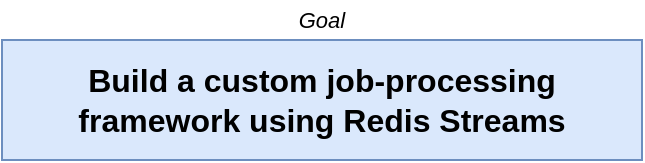 <mxfile version="13.3.7" type="device" pages="16"><diagram id="uaOOfbxEXXleUbTqf5az" name="08 - goal"><mxGraphModel dx="394" dy="243" grid="1" gridSize="10" guides="1" tooltips="1" connect="1" arrows="1" fold="1" page="1" pageScale="1" pageWidth="1920" pageHeight="1200" math="0" shadow="0"><root><mxCell id="Hkv-uhCvBGvC60C9JRAq-0"/><mxCell id="Hkv-uhCvBGvC60C9JRAq-1" parent="Hkv-uhCvBGvC60C9JRAq-0"/><mxCell id="Hkv-uhCvBGvC60C9JRAq-2" value="Build a custom job-processing framework using Redis Streams" style="rounded=0;whiteSpace=wrap;html=1;fontSize=16;fillColor=#dae8fc;strokeColor=#6c8ebf;fontStyle=1" vertex="1" parent="Hkv-uhCvBGvC60C9JRAq-1"><mxGeometry x="700" y="470" width="320" height="60" as="geometry"/></mxCell><mxCell id="Hkv-uhCvBGvC60C9JRAq-3" value="Goal" style="text;html=1;strokeColor=none;fillColor=none;align=center;verticalAlign=middle;whiteSpace=wrap;rounded=0;fontSize=11;fontStyle=2" vertex="1" parent="Hkv-uhCvBGvC60C9JRAq-1"><mxGeometry x="840" y="450" width="40" height="20" as="geometry"/></mxCell></root></mxGraphModel></diagram><diagram id="jOgdrmxDoPY3jSJMTvI3" name="01 - email"><mxGraphModel dx="394" dy="243" grid="1" gridSize="10" guides="1" tooltips="1" connect="1" arrows="1" fold="1" page="1" pageScale="1" pageWidth="1920" pageHeight="1200" math="0" shadow="0"><root><mxCell id="0"/><mxCell id="1" parent="0"/><mxCell id="F3YHoQJpqE-MkzG7NFCQ-1" value="Request to send an email" style="rounded=0;whiteSpace=wrap;html=1;fillColor=#f5f5f5;strokeColor=#666666;fontColor=#333333;fontStyle=1" vertex="1" parent="1"><mxGeometry x="700" y="475" width="80" height="60" as="geometry"/></mxCell><mxCell id="F3YHoQJpqE-MkzG7NFCQ-2" value="API Server" style="rounded=0;whiteSpace=wrap;html=1;fillColor=#dae8fc;strokeColor=#6c8ebf;" vertex="1" parent="1"><mxGeometry x="820" y="430" width="120" height="20" as="geometry"/></mxCell><mxCell id="F3YHoQJpqE-MkzG7NFCQ-3" value="" style="rounded=0;whiteSpace=wrap;html=1;fillColor=#dae8fc;" vertex="1" parent="1"><mxGeometry x="820" y="450" width="120" height="100" as="geometry"/></mxCell><mxCell id="F3YHoQJpqE-MkzG7NFCQ-8" style="edgeStyle=orthogonalEdgeStyle;rounded=0;orthogonalLoop=1;jettySize=auto;html=1;exitX=0;exitY=0.75;exitDx=0;exitDy=0;entryX=1;entryY=0.5;entryDx=0;entryDy=0;fontSize=9;" edge="1" parent="1" source="F3YHoQJpqE-MkzG7NFCQ-4" target="F3YHoQJpqE-MkzG7NFCQ-6"><mxGeometry relative="1" as="geometry"/></mxCell><mxCell id="F3YHoQJpqE-MkzG7NFCQ-4" value="Email Sending Service&lt;br&gt;(Worker)" style="rounded=0;whiteSpace=wrap;html=1;fillColor=#fff2cc;strokeColor=#d6b656;" vertex="1" parent="1"><mxGeometry x="970" y="475" width="110" height="50" as="geometry"/></mxCell><mxCell id="F3YHoQJpqE-MkzG7NFCQ-7" style="edgeStyle=orthogonalEdgeStyle;rounded=0;orthogonalLoop=1;jettySize=auto;html=1;exitX=1;exitY=0.5;exitDx=0;exitDy=0;entryX=0;entryY=0.25;entryDx=0;entryDy=0;fontSize=9;" edge="1" parent="1" source="F3YHoQJpqE-MkzG7NFCQ-5" target="F3YHoQJpqE-MkzG7NFCQ-4"><mxGeometry relative="1" as="geometry"/></mxCell><mxCell id="F3YHoQJpqE-MkzG7NFCQ-5" value="Send request over to email sending service" style="rounded=0;whiteSpace=wrap;html=1;fontSize=9;" vertex="1" parent="1"><mxGeometry x="830" y="460" width="100" height="30" as="geometry"/></mxCell><mxCell id="F3YHoQJpqE-MkzG7NFCQ-10" style="edgeStyle=orthogonalEdgeStyle;rounded=0;orthogonalLoop=1;jettySize=auto;html=1;exitX=0;exitY=0.5;exitDx=0;exitDy=0;entryX=1;entryY=0.75;entryDx=0;entryDy=0;fontSize=9;" edge="1" parent="1" source="F3YHoQJpqE-MkzG7NFCQ-6" target="F3YHoQJpqE-MkzG7NFCQ-1"><mxGeometry relative="1" as="geometry"/></mxCell><mxCell id="F3YHoQJpqE-MkzG7NFCQ-6" value="Send request over to email sending service" style="rounded=0;whiteSpace=wrap;html=1;fontSize=9;" vertex="1" parent="1"><mxGeometry x="830" y="510" width="100" height="30" as="geometry"/></mxCell><mxCell id="F3YHoQJpqE-MkzG7NFCQ-9" style="edgeStyle=orthogonalEdgeStyle;rounded=0;orthogonalLoop=1;jettySize=auto;html=1;exitX=1;exitY=0.25;exitDx=0;exitDy=0;entryX=0;entryY=0.5;entryDx=0;entryDy=0;fontSize=9;" edge="1" parent="1" source="F3YHoQJpqE-MkzG7NFCQ-1" target="F3YHoQJpqE-MkzG7NFCQ-5"><mxGeometry relative="1" as="geometry"/></mxCell><mxCell id="F3YHoQJpqE-MkzG7NFCQ-11" value="&lt;i style=&quot;font-size: 12px;&quot;&gt;Not ideal&lt;/i&gt;" style="rounded=0;whiteSpace=wrap;html=1;fontSize=12;fillColor=#f8cecc;strokeColor=#b85450;" vertex="1" parent="1"><mxGeometry x="810" y="585" width="120" height="30" as="geometry"/></mxCell></root></mxGraphModel></diagram><diagram id="IadRxiDTsAkYQWtMMWCo" name="02 - job"><mxGraphModel dx="403" dy="249" grid="1" gridSize="10" guides="1" tooltips="1" connect="1" arrows="1" fold="1" page="1" pageScale="1" pageWidth="1920" pageHeight="1200" math="0" shadow="0"><root><mxCell id="AOmanuQr98clWJ_QfmFm-0"/><mxCell id="AOmanuQr98clWJ_QfmFm-1" parent="AOmanuQr98clWJ_QfmFm-0"/><mxCell id="kp5cSyEaK0Gg0aRiG8pl-0" value="Request to send an email" style="rounded=0;whiteSpace=wrap;html=1;fillColor=#f5f5f5;strokeColor=#666666;fontColor=#333333;fontStyle=1;fontSize=8;" vertex="1" parent="AOmanuQr98clWJ_QfmFm-1"><mxGeometry x="770" y="460" width="40" height="60" as="geometry"/></mxCell><mxCell id="kp5cSyEaK0Gg0aRiG8pl-1" value="API Server" style="rounded=0;whiteSpace=wrap;html=1;fillColor=#dae8fc;strokeColor=#6c8ebf;" vertex="1" parent="AOmanuQr98clWJ_QfmFm-1"><mxGeometry x="820" y="430" width="120" height="20" as="geometry"/></mxCell><mxCell id="kp5cSyEaK0Gg0aRiG8pl-2" value="" style="rounded=0;whiteSpace=wrap;html=1;fillColor=#dae8fc;strokeColor=#6c8ebf;" vertex="1" parent="AOmanuQr98clWJ_QfmFm-1"><mxGeometry x="820" y="450" width="120" height="110" as="geometry"/></mxCell><mxCell id="kp5cSyEaK0Gg0aRiG8pl-4" value="Email Sending Service (Worker)" style="rounded=0;whiteSpace=wrap;html=1;fillColor=#fff2cc;strokeColor=#d6b656;fontSize=11;" vertex="1" parent="AOmanuQr98clWJ_QfmFm-1"><mxGeometry x="1070" y="430" width="90" height="40" as="geometry"/></mxCell><mxCell id="kp5cSyEaK0Gg0aRiG8pl-12" style="edgeStyle=orthogonalEdgeStyle;rounded=0;orthogonalLoop=1;jettySize=auto;html=1;exitX=0.5;exitY=1;exitDx=0;exitDy=0;entryX=0.5;entryY=0;entryDx=0;entryDy=0;fontSize=12;" edge="1" parent="AOmanuQr98clWJ_QfmFm-1" source="kp5cSyEaK0Gg0aRiG8pl-6" target="kp5cSyEaK0Gg0aRiG8pl-11"><mxGeometry relative="1" as="geometry"/></mxCell><mxCell id="kp5cSyEaK0Gg0aRiG8pl-6" value="Enter a 'job' into Redis" style="rounded=0;whiteSpace=wrap;html=1;fontSize=9;" vertex="1" parent="AOmanuQr98clWJ_QfmFm-1"><mxGeometry x="830" y="460" width="100" height="20" as="geometry"/></mxCell><mxCell id="kp5cSyEaK0Gg0aRiG8pl-9" style="edgeStyle=orthogonalEdgeStyle;rounded=0;orthogonalLoop=1;jettySize=auto;html=1;exitX=1;exitY=0.25;exitDx=0;exitDy=0;entryX=0;entryY=0.5;entryDx=0;entryDy=0;fontSize=9;" edge="1" parent="AOmanuQr98clWJ_QfmFm-1" source="kp5cSyEaK0Gg0aRiG8pl-0" target="kp5cSyEaK0Gg0aRiG8pl-6"><mxGeometry relative="1" as="geometry"/></mxCell><mxCell id="kp5cSyEaK0Gg0aRiG8pl-13" style="edgeStyle=orthogonalEdgeStyle;rounded=0;orthogonalLoop=1;jettySize=auto;html=1;exitX=0;exitY=0.5;exitDx=0;exitDy=0;entryX=1;entryY=0.75;entryDx=0;entryDy=0;fontSize=12;" edge="1" parent="AOmanuQr98clWJ_QfmFm-1" source="kp5cSyEaK0Gg0aRiG8pl-11" target="kp5cSyEaK0Gg0aRiG8pl-0"><mxGeometry relative="1" as="geometry"/></mxCell><mxCell id="kp5cSyEaK0Gg0aRiG8pl-11" value="Send response immediately" style="rounded=0;whiteSpace=wrap;html=1;fontSize=9;" vertex="1" parent="AOmanuQr98clWJ_QfmFm-1"><mxGeometry x="830" y="487.5" width="100" height="25" as="geometry"/></mxCell><mxCell id="kp5cSyEaK0Gg0aRiG8pl-19" value="Redis" style="rounded=0;whiteSpace=wrap;html=1;fillColor=#dae8fc;strokeColor=#6c8ebf;" vertex="1" parent="AOmanuQr98clWJ_QfmFm-1"><mxGeometry x="970" y="430" width="80" height="40" as="geometry"/></mxCell><mxCell id="kp5cSyEaK0Gg0aRiG8pl-20" value="" style="rounded=0;whiteSpace=wrap;html=1;fillColor=#dae8fc;strokeColor=#6c8ebf;" vertex="1" parent="AOmanuQr98clWJ_QfmFm-1"><mxGeometry x="970" y="470" width="80" height="90" as="geometry"/></mxCell><mxCell id="kp5cSyEaK0Gg0aRiG8pl-21" value="&lt;i&gt;Structure to store pending jobs&lt;/i&gt;" style="rounded=0;whiteSpace=wrap;html=1;fontSize=9;fillColor=#d5e8d4;strokeColor=#82b366;" vertex="1" parent="AOmanuQr98clWJ_QfmFm-1"><mxGeometry x="980" y="480" width="60" height="50" as="geometry"/></mxCell><mxCell id="kp5cSyEaK0Gg0aRiG8pl-22" style="edgeStyle=orthogonalEdgeStyle;rounded=0;orthogonalLoop=1;jettySize=auto;html=1;exitX=1;exitY=0.5;exitDx=0;exitDy=0;fontSize=12;" edge="1" parent="AOmanuQr98clWJ_QfmFm-1" source="kp5cSyEaK0Gg0aRiG8pl-6" target="kp5cSyEaK0Gg0aRiG8pl-21"><mxGeometry relative="1" as="geometry"/></mxCell><mxCell id="kp5cSyEaK0Gg0aRiG8pl-23" value="" style="rounded=0;whiteSpace=wrap;html=1;fillColor=#fff2cc;strokeColor=#d6b656;" vertex="1" parent="AOmanuQr98clWJ_QfmFm-1"><mxGeometry x="1070" y="470" width="90" height="90" as="geometry"/></mxCell><mxCell id="kp5cSyEaK0Gg0aRiG8pl-25" style="edgeStyle=orthogonalEdgeStyle;rounded=0;orthogonalLoop=1;jettySize=auto;html=1;exitX=0;exitY=0.5;exitDx=0;exitDy=0;fontSize=12;" edge="1" parent="AOmanuQr98clWJ_QfmFm-1" source="kp5cSyEaK0Gg0aRiG8pl-24" target="kp5cSyEaK0Gg0aRiG8pl-21"><mxGeometry relative="1" as="geometry"/></mxCell><mxCell id="kp5cSyEaK0Gg0aRiG8pl-24" value="&lt;i&gt;Something to watch for new jobs to show up&lt;/i&gt;" style="rounded=0;whiteSpace=wrap;html=1;fontSize=9;fillColor=#f5f5f5;strokeColor=#666666;fontColor=#333333;" vertex="1" parent="AOmanuQr98clWJ_QfmFm-1"><mxGeometry x="1079" y="480" width="72" height="50" as="geometry"/></mxCell></root></mxGraphModel></diagram><diagram name="03 - status" id="xOMLl81dFwPxyd9fDM-h"><mxGraphModel dx="440" dy="271" grid="1" gridSize="10" guides="1" tooltips="1" connect="1" arrows="1" fold="1" page="1" pageScale="1" pageWidth="1920" pageHeight="1200" math="0" shadow="0"><root><mxCell id="DJS1-qQumKGp4m3XLrwZ-0"/><mxCell id="DJS1-qQumKGp4m3XLrwZ-1" parent="DJS1-qQumKGp4m3XLrwZ-0"/><mxCell id="DJS1-qQumKGp4m3XLrwZ-2" value="Request to send an email" style="rounded=0;whiteSpace=wrap;html=1;fillColor=#f5f5f5;strokeColor=#666666;fontColor=#333333;fontStyle=1" vertex="1" parent="DJS1-qQumKGp4m3XLrwZ-1"><mxGeometry x="720" y="455" width="80" height="60" as="geometry"/></mxCell><mxCell id="DJS1-qQumKGp4m3XLrwZ-3" value="API Server" style="rounded=0;whiteSpace=wrap;html=1;fillColor=#dae8fc;strokeColor=#6c8ebf;" vertex="1" parent="DJS1-qQumKGp4m3XLrwZ-1"><mxGeometry x="820" y="430" width="120" height="20" as="geometry"/></mxCell><mxCell id="DJS1-qQumKGp4m3XLrwZ-4" value="" style="rounded=0;whiteSpace=wrap;html=1;fillColor=#dae8fc;strokeColor=#6c8ebf;" vertex="1" parent="DJS1-qQumKGp4m3XLrwZ-1"><mxGeometry x="820" y="450" width="120" height="160" as="geometry"/></mxCell><mxCell id="DJS1-qQumKGp4m3XLrwZ-5" value="Email Sending Service (Worker)" style="rounded=0;whiteSpace=wrap;html=1;fillColor=#fff2cc;strokeColor=#d6b656;fontSize=11;" vertex="1" parent="DJS1-qQumKGp4m3XLrwZ-1"><mxGeometry x="1070" y="430" width="90" height="40" as="geometry"/></mxCell><mxCell id="DJS1-qQumKGp4m3XLrwZ-6" style="edgeStyle=orthogonalEdgeStyle;rounded=0;orthogonalLoop=1;jettySize=auto;html=1;exitX=0.5;exitY=1;exitDx=0;exitDy=0;entryX=0.5;entryY=0;entryDx=0;entryDy=0;fontSize=12;" edge="1" parent="DJS1-qQumKGp4m3XLrwZ-1" source="DJS1-qQumKGp4m3XLrwZ-7" target="DJS1-qQumKGp4m3XLrwZ-10"><mxGeometry relative="1" as="geometry"/></mxCell><mxCell id="DJS1-qQumKGp4m3XLrwZ-7" value="Enter a 'job' into Redis" style="rounded=0;whiteSpace=wrap;html=1;fontSize=9;" vertex="1" parent="DJS1-qQumKGp4m3XLrwZ-1"><mxGeometry x="830" y="460" width="100" height="20" as="geometry"/></mxCell><mxCell id="DJS1-qQumKGp4m3XLrwZ-8" style="edgeStyle=orthogonalEdgeStyle;rounded=0;orthogonalLoop=1;jettySize=auto;html=1;exitX=1;exitY=0.25;exitDx=0;exitDy=0;entryX=0;entryY=0.5;entryDx=0;entryDy=0;fontSize=9;" edge="1" parent="DJS1-qQumKGp4m3XLrwZ-1" source="DJS1-qQumKGp4m3XLrwZ-2" target="DJS1-qQumKGp4m3XLrwZ-7"><mxGeometry relative="1" as="geometry"/></mxCell><mxCell id="DJS1-qQumKGp4m3XLrwZ-9" style="edgeStyle=orthogonalEdgeStyle;rounded=0;orthogonalLoop=1;jettySize=auto;html=1;exitX=0;exitY=0.5;exitDx=0;exitDy=0;entryX=1;entryY=0.75;entryDx=0;entryDy=0;fontSize=12;" edge="1" parent="DJS1-qQumKGp4m3XLrwZ-1" source="DJS1-qQumKGp4m3XLrwZ-10" target="DJS1-qQumKGp4m3XLrwZ-2"><mxGeometry relative="1" as="geometry"/></mxCell><mxCell id="DJS1-qQumKGp4m3XLrwZ-10" value="Send response immediately" style="rounded=0;whiteSpace=wrap;html=1;fontSize=9;" vertex="1" parent="DJS1-qQumKGp4m3XLrwZ-1"><mxGeometry x="830" y="487.5" width="100" height="25" as="geometry"/></mxCell><mxCell id="DJS1-qQumKGp4m3XLrwZ-11" style="edgeStyle=orthogonalEdgeStyle;rounded=0;orthogonalLoop=1;jettySize=auto;html=1;exitX=1;exitY=0.5;exitDx=0;exitDy=0;fontSize=12;" edge="1" parent="DJS1-qQumKGp4m3XLrwZ-1" source="DJS1-qQumKGp4m3XLrwZ-12" target="DJS1-qQumKGp4m3XLrwZ-13"><mxGeometry relative="1" as="geometry"/></mxCell><mxCell id="DJS1-qQumKGp4m3XLrwZ-12" value="Optional follow-up request to get email status" style="rounded=0;whiteSpace=wrap;html=1;fillColor=#f5f5f5;strokeColor=#666666;fontColor=#333333;fontStyle=1" vertex="1" parent="DJS1-qQumKGp4m3XLrwZ-1"><mxGeometry x="720" y="528.75" width="80" height="72.5" as="geometry"/></mxCell><mxCell id="DJS1-qQumKGp4m3XLrwZ-13" value="Look at job status in Redis" style="rounded=0;whiteSpace=wrap;html=1;fontSize=9;" vertex="1" parent="DJS1-qQumKGp4m3XLrwZ-1"><mxGeometry x="830" y="550" width="100" height="30" as="geometry"/></mxCell><mxCell id="DJS1-qQumKGp4m3XLrwZ-14" value="Redis" style="rounded=0;whiteSpace=wrap;html=1;fillColor=#dae8fc;strokeColor=#6c8ebf;" vertex="1" parent="DJS1-qQumKGp4m3XLrwZ-1"><mxGeometry x="970" y="430" width="80" height="20" as="geometry"/></mxCell><mxCell id="DJS1-qQumKGp4m3XLrwZ-15" value="" style="rounded=0;whiteSpace=wrap;html=1;fillColor=#dae8fc;strokeColor=#6c8ebf;" vertex="1" parent="DJS1-qQumKGp4m3XLrwZ-1"><mxGeometry x="970" y="450" width="80" height="160" as="geometry"/></mxCell><mxCell id="DJS1-qQumKGp4m3XLrwZ-16" value="&lt;i&gt;Structure to store pending jobs&lt;/i&gt;" style="rounded=0;whiteSpace=wrap;html=1;fontSize=9;fillColor=#d5e8d4;strokeColor=#82b366;" vertex="1" parent="DJS1-qQumKGp4m3XLrwZ-1"><mxGeometry x="980" y="475" width="60" height="55" as="geometry"/></mxCell><mxCell id="DJS1-qQumKGp4m3XLrwZ-17" style="edgeStyle=orthogonalEdgeStyle;rounded=0;orthogonalLoop=1;jettySize=auto;html=1;exitX=1;exitY=0.5;exitDx=0;exitDy=0;fontSize=12;" edge="1" parent="DJS1-qQumKGp4m3XLrwZ-1" source="DJS1-qQumKGp4m3XLrwZ-7" target="DJS1-qQumKGp4m3XLrwZ-16"><mxGeometry relative="1" as="geometry"/></mxCell><mxCell id="DJS1-qQumKGp4m3XLrwZ-18" value="" style="rounded=0;whiteSpace=wrap;html=1;fillColor=#fff2cc;strokeColor=#d6b656;" vertex="1" parent="DJS1-qQumKGp4m3XLrwZ-1"><mxGeometry x="1070" y="470" width="90" height="90" as="geometry"/></mxCell><mxCell id="DJS1-qQumKGp4m3XLrwZ-19" style="edgeStyle=orthogonalEdgeStyle;rounded=0;orthogonalLoop=1;jettySize=auto;html=1;exitX=0;exitY=0.5;exitDx=0;exitDy=0;fontSize=12;" edge="1" parent="DJS1-qQumKGp4m3XLrwZ-1" source="DJS1-qQumKGp4m3XLrwZ-20" target="DJS1-qQumKGp4m3XLrwZ-16"><mxGeometry relative="1" as="geometry"/></mxCell><mxCell id="DJS1-qQumKGp4m3XLrwZ-20" value="&lt;i&gt;Something to watch for new jobs to show up&lt;/i&gt;" style="rounded=0;whiteSpace=wrap;html=1;fontSize=9;fillColor=#f5f5f5;strokeColor=#666666;fontColor=#333333;" vertex="1" parent="DJS1-qQumKGp4m3XLrwZ-1"><mxGeometry x="1079" y="487.5" width="72" height="55" as="geometry"/></mxCell><mxCell id="DJS1-qQumKGp4m3XLrwZ-21" style="edgeStyle=orthogonalEdgeStyle;rounded=0;orthogonalLoop=1;jettySize=auto;html=1;exitX=1;exitY=0.5;exitDx=0;exitDy=0;entryX=0;entryY=0.75;entryDx=0;entryDy=0;fontSize=11;" edge="1" parent="DJS1-qQumKGp4m3XLrwZ-1" source="DJS1-qQumKGp4m3XLrwZ-13" target="DJS1-qQumKGp4m3XLrwZ-16"><mxGeometry relative="1" as="geometry"/></mxCell></root></mxGraphModel></diagram><diagram id="ze50ZrM-3-tZIZt-lITI" name="05 - frameworks"><mxGraphModel dx="360" dy="222" grid="1" gridSize="10" guides="1" tooltips="1" connect="1" arrows="1" fold="1" page="1" pageScale="1" pageWidth="1920" pageHeight="1200" math="0" shadow="0"><root><mxCell id="HRn1jNFjdw6sGJop0hRT-0"/><mxCell id="HRn1jNFjdw6sGJop0hRT-1" parent="HRn1jNFjdw6sGJop0hRT-0"/><mxCell id="tNUUFGt27F77tNGgLkPN-22" style="edgeStyle=orthogonalEdgeStyle;rounded=0;orthogonalLoop=1;jettySize=auto;html=1;exitX=1;exitY=0.5;exitDx=0;exitDy=0;fontSize=16;" edge="1" parent="HRn1jNFjdw6sGJop0hRT-1" source="tNUUFGt27F77tNGgLkPN-1" target="tNUUFGt27F77tNGgLkPN-21"><mxGeometry relative="1" as="geometry"/></mxCell><mxCell id="tNUUFGt27F77tNGgLkPN-1" value="API Server" style="rounded=0;whiteSpace=wrap;html=1;fillColor=#dae8fc;strokeColor=#6c8ebf;" vertex="1" parent="HRn1jNFjdw6sGJop0hRT-1"><mxGeometry x="840" y="520.25" width="60" height="72.5" as="geometry"/></mxCell><mxCell id="tNUUFGt27F77tNGgLkPN-2" value="Worker" style="rounded=0;whiteSpace=wrap;html=1;fillColor=#fff2cc;strokeColor=#d6b656;fontSize=11;" vertex="1" parent="HRn1jNFjdw6sGJop0hRT-1"><mxGeometry x="1110" y="518" width="60" height="77" as="geometry"/></mxCell><mxCell id="tNUUFGt27F77tNGgLkPN-8" value="Redis" style="rounded=0;whiteSpace=wrap;html=1;fillColor=#dae8fc;strokeColor=#6c8ebf;fontStyle=1;fontSize=16;" vertex="1" parent="HRn1jNFjdw6sGJop0hRT-1"><mxGeometry x="960" y="480" width="90" height="23" as="geometry"/></mxCell><mxCell id="tNUUFGt27F77tNGgLkPN-23" style="edgeStyle=orthogonalEdgeStyle;rounded=0;orthogonalLoop=1;jettySize=auto;html=1;exitX=1;exitY=0.5;exitDx=0;exitDy=0;fontSize=16;" edge="1" parent="HRn1jNFjdw6sGJop0hRT-1" source="tNUUFGt27F77tNGgLkPN-21" target="tNUUFGt27F77tNGgLkPN-2"><mxGeometry relative="1" as="geometry"/></mxCell><mxCell id="tNUUFGt27F77tNGgLkPN-21" value="" style="rounded=0;whiteSpace=wrap;html=1;fillColor=#dae8fc;strokeColor=#6c8ebf;fontStyle=1;fontSize=16;" vertex="1" parent="HRn1jNFjdw6sGJop0hRT-1"><mxGeometry x="960" y="503" width="90" height="107" as="geometry"/></mxCell><mxCell id="tNUUFGt27F77tNGgLkPN-24" value="???" style="rounded=0;whiteSpace=wrap;html=1;fontSize=16;fillColor=#ffe6cc;strokeColor=#d79b00;" vertex="1" parent="HRn1jNFjdw6sGJop0hRT-1"><mxGeometry x="908" y="536" width="40" height="20" as="geometry"/></mxCell><mxCell id="tNUUFGt27F77tNGgLkPN-25" value="???" style="rounded=0;whiteSpace=wrap;html=1;fontSize=16;fillColor=#ffe6cc;strokeColor=#d79b00;" vertex="1" parent="HRn1jNFjdw6sGJop0hRT-1"><mxGeometry x="1057" y="536" width="40" height="20" as="geometry"/></mxCell><mxCell id="pyBJ44RqvF4F78C6c0YO-0" value="???" style="rounded=0;whiteSpace=wrap;html=1;fontSize=16;fillColor=#d5e8d4;strokeColor=#82b366;" vertex="1" parent="HRn1jNFjdw6sGJop0hRT-1"><mxGeometry x="975" y="531.5" width="60" height="50" as="geometry"/></mxCell></root></mxGraphModel></diagram><diagram name="06 - job" id="0Fe0HYtvDZRO9D5ZEWpm"><mxGraphModel dx="332" dy="205" grid="1" gridSize="10" guides="1" tooltips="1" connect="1" arrows="1" fold="1" page="1" pageScale="1" pageWidth="1920" pageHeight="1200" math="0" shadow="0"><root><mxCell id="1nwjYJwED0SeE7CsfeLm-0"/><mxCell id="1nwjYJwED0SeE7CsfeLm-1" parent="1nwjYJwED0SeE7CsfeLm-0"/><mxCell id="koojgC2sK0L5AMaQXHQj-0" value="Job" style="rounded=0;whiteSpace=wrap;html=1;fontSize=16;fillColor=#ffe6cc;strokeColor=#d79b00;" vertex="1" parent="1nwjYJwED0SeE7CsfeLm-1"><mxGeometry x="930" y="480" width="140" height="20" as="geometry"/></mxCell><mxCell id="koojgC2sK0L5AMaQXHQj-1" value="key" style="rounded=0;whiteSpace=wrap;html=1;fontSize=8;fillColor=#f5f5f5;strokeColor=#666666;fontColor=#333333;fontStyle=2" vertex="1" parent="1nwjYJwED0SeE7CsfeLm-1"><mxGeometry x="930" y="500" width="50" height="10" as="geometry"/></mxCell><mxCell id="koojgC2sK0L5AMaQXHQj-2" value="value" style="rounded=0;whiteSpace=wrap;html=1;fontSize=8;fillColor=#f5f5f5;strokeColor=#666666;fontColor=#333333;fontStyle=2" vertex="1" parent="1nwjYJwED0SeE7CsfeLm-1"><mxGeometry x="980" y="500" width="90" height="10" as="geometry"/></mxCell><mxCell id="koojgC2sK0L5AMaQXHQj-3" value="id" style="rounded=0;whiteSpace=wrap;html=1;fontSize=8;fillColor=#f5f5f5;strokeColor=#666666;fontColor=#333333;fontStyle=2" vertex="1" parent="1nwjYJwED0SeE7CsfeLm-1"><mxGeometry x="930" y="510" width="50" height="20" as="geometry"/></mxCell><mxCell id="koojgC2sK0L5AMaQXHQj-4" value="j15p15" style="rounded=0;whiteSpace=wrap;html=1;fontSize=7;fontStyle=0" vertex="1" parent="1nwjYJwED0SeE7CsfeLm-1"><mxGeometry x="980" y="510" width="90" height="20" as="geometry"/></mxCell><mxCell id="koojgC2sK0L5AMaQXHQj-5" value="name" style="rounded=0;whiteSpace=wrap;html=1;fontSize=8;fillColor=#f5f5f5;strokeColor=#666666;fontColor=#333333;fontStyle=2" vertex="1" parent="1nwjYJwED0SeE7CsfeLm-1"><mxGeometry x="930" y="530" width="50" height="20" as="geometry"/></mxCell><mxCell id="koojgC2sK0L5AMaQXHQj-6" value="'send-text'" style="rounded=0;whiteSpace=wrap;html=1;fontSize=7;fontStyle=0" vertex="1" parent="1nwjYJwED0SeE7CsfeLm-1"><mxGeometry x="980" y="530" width="90" height="20" as="geometry"/></mxCell><mxCell id="koojgC2sK0L5AMaQXHQj-7" value="args" style="rounded=0;whiteSpace=wrap;html=1;fontSize=8;fillColor=#f5f5f5;strokeColor=#666666;fontColor=#333333;fontStyle=2" vertex="1" parent="1nwjYJwED0SeE7CsfeLm-1"><mxGeometry x="930" y="550" width="50" height="20" as="geometry"/></mxCell><mxCell id="koojgC2sK0L5AMaQXHQj-8" value="&quot;{ to: '25-235-235-', message:' hi there' }&quot;" style="rounded=0;whiteSpace=wrap;html=1;fontSize=7;fontStyle=0" vertex="1" parent="1nwjYJwED0SeE7CsfeLm-1"><mxGeometry x="980" y="550" width="90" height="20" as="geometry"/></mxCell><mxCell id="koojgC2sK0L5AMaQXHQj-9" value="retries" style="rounded=0;whiteSpace=wrap;html=1;fontSize=8;fillColor=#f5f5f5;strokeColor=#666666;fontColor=#333333;fontStyle=2" vertex="1" parent="1nwjYJwED0SeE7CsfeLm-1"><mxGeometry x="930" y="570" width="50" height="20" as="geometry"/></mxCell><mxCell id="koojgC2sK0L5AMaQXHQj-10" value="0" style="rounded=0;whiteSpace=wrap;html=1;fontSize=7;fontStyle=0" vertex="1" parent="1nwjYJwED0SeE7CsfeLm-1"><mxGeometry x="980" y="570" width="90" height="20" as="geometry"/></mxCell></root></mxGraphModel></diagram><diagram name="07 - serialize" id="wyrSSAtohZIgSHeSZ-Ao"><mxGraphModel dx="368" dy="227" grid="1" gridSize="10" guides="1" tooltips="1" connect="1" arrows="1" fold="1" page="1" pageScale="1" pageWidth="1920" pageHeight="1200" math="0" shadow="0"><root><mxCell id="2TugBmE6U2hspV2yQji1-0"/><mxCell id="2TugBmE6U2hspV2yQji1-1" parent="2TugBmE6U2hspV2yQji1-0"/><mxCell id="2TugBmE6U2hspV2yQji1-2" value="Job" style="rounded=0;whiteSpace=wrap;html=1;fontSize=16;fillColor=#ffe6cc;strokeColor=#d79b00;" vertex="1" parent="2TugBmE6U2hspV2yQji1-1"><mxGeometry x="930" y="480" width="140" height="20" as="geometry"/></mxCell><mxCell id="2TugBmE6U2hspV2yQji1-3" value="key" style="rounded=0;whiteSpace=wrap;html=1;fontSize=8;fillColor=#f5f5f5;strokeColor=#666666;fontColor=#333333;fontStyle=2" vertex="1" parent="2TugBmE6U2hspV2yQji1-1"><mxGeometry x="930" y="500" width="50" height="10" as="geometry"/></mxCell><mxCell id="2TugBmE6U2hspV2yQji1-4" value="value" style="rounded=0;whiteSpace=wrap;html=1;fontSize=8;fillColor=#f5f5f5;strokeColor=#666666;fontColor=#333333;fontStyle=2" vertex="1" parent="2TugBmE6U2hspV2yQji1-1"><mxGeometry x="980" y="500" width="90" height="10" as="geometry"/></mxCell><mxCell id="2TugBmE6U2hspV2yQji1-5" value="id" style="rounded=0;whiteSpace=wrap;html=1;fontSize=8;fillColor=#f5f5f5;strokeColor=#666666;fontColor=#333333;fontStyle=2" vertex="1" parent="2TugBmE6U2hspV2yQji1-1"><mxGeometry x="930" y="510" width="50" height="20" as="geometry"/></mxCell><mxCell id="2TugBmE6U2hspV2yQji1-6" value="j15p15" style="rounded=0;whiteSpace=wrap;html=1;fontSize=7;fontStyle=0" vertex="1" parent="2TugBmE6U2hspV2yQji1-1"><mxGeometry x="980" y="510" width="90" height="20" as="geometry"/></mxCell><mxCell id="2TugBmE6U2hspV2yQji1-7" value="name" style="rounded=0;whiteSpace=wrap;html=1;fontSize=8;fillColor=#f5f5f5;strokeColor=#666666;fontColor=#333333;fontStyle=2" vertex="1" parent="2TugBmE6U2hspV2yQji1-1"><mxGeometry x="930" y="530" width="50" height="20" as="geometry"/></mxCell><mxCell id="2TugBmE6U2hspV2yQji1-14" style="edgeStyle=orthogonalEdgeStyle;rounded=0;orthogonalLoop=1;jettySize=auto;html=1;exitX=1;exitY=0.5;exitDx=0;exitDy=0;fontSize=7;" edge="1" parent="2TugBmE6U2hspV2yQji1-1" source="2TugBmE6U2hspV2yQji1-8" target="2TugBmE6U2hspV2yQji1-13"><mxGeometry relative="1" as="geometry"/></mxCell><mxCell id="2TugBmE6U2hspV2yQji1-8" value="'send-email'" style="rounded=0;whiteSpace=wrap;html=1;fontSize=7;fontStyle=0" vertex="1" parent="2TugBmE6U2hspV2yQji1-1"><mxGeometry x="980" y="530" width="90" height="20" as="geometry"/></mxCell><mxCell id="2TugBmE6U2hspV2yQji1-9" value="args" style="rounded=0;whiteSpace=wrap;html=1;fontSize=8;fillColor=#f5f5f5;strokeColor=#666666;fontColor=#333333;fontStyle=2" vertex="1" parent="2TugBmE6U2hspV2yQji1-1"><mxGeometry x="930" y="550" width="50" height="20" as="geometry"/></mxCell><mxCell id="2TugBmE6U2hspV2yQji1-10" value="&quot;{ to: 'asdf@gmail.com' }&quot;" style="rounded=0;whiteSpace=wrap;html=1;fontSize=7;fontStyle=0" vertex="1" parent="2TugBmE6U2hspV2yQji1-1"><mxGeometry x="980" y="550" width="90" height="20" as="geometry"/></mxCell><mxCell id="2TugBmE6U2hspV2yQji1-11" value="retries" style="rounded=0;whiteSpace=wrap;html=1;fontSize=8;fillColor=#f5f5f5;strokeColor=#666666;fontColor=#333333;fontStyle=2" vertex="1" parent="2TugBmE6U2hspV2yQji1-1"><mxGeometry x="930" y="570" width="50" height="20" as="geometry"/></mxCell><mxCell id="2TugBmE6U2hspV2yQji1-12" value="0" style="rounded=0;whiteSpace=wrap;html=1;fontSize=7;fontStyle=0" vertex="1" parent="2TugBmE6U2hspV2yQji1-1"><mxGeometry x="980" y="570" width="90" height="20" as="geometry"/></mxCell><mxCell id="2TugBmE6U2hspV2yQji1-13" value="'{&quot;id&quot;:&quot;j15p15&quot;,&quot;name&quot;:&quot;send-email&quot;,&quot;args&quot;:{&quot;to&quot;:&quot;asdf@gmail.com&quot;},&quot;retries&quot;:0}'" style="rounded=0;whiteSpace=wrap;html=1;fontSize=9;fillColor=#f5f5f5;strokeColor=#666666;fontColor=#333333;fontStyle=0" vertex="1" parent="2TugBmE6U2hspV2yQji1-1"><mxGeometry x="1090" y="520" width="180" height="40" as="geometry"/></mxCell><mxCell id="2TugBmE6U2hspV2yQji1-15" value="This job can be encoded as a string, so we can store it in just about any data structure in Redis" style="text;html=1;strokeColor=none;fillColor=none;align=center;verticalAlign=middle;whiteSpace=wrap;rounded=0;fontSize=11;fontStyle=2" vertex="1" parent="2TugBmE6U2hspV2yQji1-1"><mxGeometry x="1105" y="580" width="150" height="20" as="geometry"/></mxCell></root></mxGraphModel></diagram><diagram name="07 - structure" id="UTTMFtE3iC4G4Gi6HX4b"><mxGraphModel dx="399" dy="246" grid="1" gridSize="10" guides="1" tooltips="1" connect="1" arrows="1" fold="1" page="1" pageScale="1" pageWidth="1920" pageHeight="1200" math="0" shadow="0"><root><mxCell id="YI7uSt5a803ccuHsqbTc-0"/><mxCell id="YI7uSt5a803ccuHsqbTc-1" parent="YI7uSt5a803ccuHsqbTc-0"/><mxCell id="YI7uSt5a803ccuHsqbTc-2" style="edgeStyle=orthogonalEdgeStyle;rounded=0;orthogonalLoop=1;jettySize=auto;html=1;exitX=1;exitY=0.5;exitDx=0;exitDy=0;fontSize=16;" edge="1" parent="YI7uSt5a803ccuHsqbTc-1" source="YI7uSt5a803ccuHsqbTc-3" target="YI7uSt5a803ccuHsqbTc-7"><mxGeometry relative="1" as="geometry"/></mxCell><mxCell id="YI7uSt5a803ccuHsqbTc-3" value="API Server" style="rounded=0;whiteSpace=wrap;html=1;fillColor=#dae8fc;strokeColor=#6c8ebf;" vertex="1" parent="YI7uSt5a803ccuHsqbTc-1"><mxGeometry x="820" y="520.25" width="60" height="72.5" as="geometry"/></mxCell><mxCell id="YI7uSt5a803ccuHsqbTc-4" value="Worker" style="rounded=0;whiteSpace=wrap;html=1;fillColor=#fff2cc;strokeColor=#d6b656;fontSize=11;" vertex="1" parent="YI7uSt5a803ccuHsqbTc-1"><mxGeometry x="1140" y="518" width="60" height="77" as="geometry"/></mxCell><mxCell id="YI7uSt5a803ccuHsqbTc-5" value="Redis" style="rounded=0;whiteSpace=wrap;html=1;fillColor=#dae8fc;strokeColor=#6c8ebf;fontStyle=1;fontSize=16;" vertex="1" parent="YI7uSt5a803ccuHsqbTc-1"><mxGeometry x="940" y="480" width="140" height="23" as="geometry"/></mxCell><mxCell id="YI7uSt5a803ccuHsqbTc-6" style="edgeStyle=orthogonalEdgeStyle;rounded=0;orthogonalLoop=1;jettySize=auto;html=1;exitX=1;exitY=0.5;exitDx=0;exitDy=0;fontSize=16;" edge="1" parent="YI7uSt5a803ccuHsqbTc-1" source="YI7uSt5a803ccuHsqbTc-7" target="YI7uSt5a803ccuHsqbTc-4"><mxGeometry relative="1" as="geometry"/></mxCell><mxCell id="YI7uSt5a803ccuHsqbTc-7" value="" style="rounded=0;whiteSpace=wrap;html=1;fillColor=#dae8fc;strokeColor=#6c8ebf;fontStyle=1;fontSize=16;" vertex="1" parent="YI7uSt5a803ccuHsqbTc-1"><mxGeometry x="940" y="503" width="140" height="107" as="geometry"/></mxCell><mxCell id="YI7uSt5a803ccuHsqbTc-8" value="Job" style="rounded=0;whiteSpace=wrap;html=1;fontSize=16;fillColor=#ffe6cc;strokeColor=#d79b00;" vertex="1" parent="YI7uSt5a803ccuHsqbTc-1"><mxGeometry x="890" y="536" width="40" height="20" as="geometry"/></mxCell><mxCell id="YI7uSt5a803ccuHsqbTc-9" value="Job" style="rounded=0;whiteSpace=wrap;html=1;fontSize=16;fillColor=#ffe6cc;strokeColor=#d79b00;" vertex="1" parent="YI7uSt5a803ccuHsqbTc-1"><mxGeometry x="1087" y="536" width="40" height="20" as="geometry"/></mxCell><mxCell id="YI7uSt5a803ccuHsqbTc-10" value="Hash?" style="rounded=0;whiteSpace=wrap;html=1;fontSize=11;fillColor=#d5e8d4;strokeColor=#82b366;" vertex="1" parent="YI7uSt5a803ccuHsqbTc-1"><mxGeometry x="950" y="512" width="120" height="24" as="geometry"/></mxCell><mxCell id="DXuv27kcqLAodIQTm-A8-2" value="Sorted set?" style="rounded=0;whiteSpace=wrap;html=1;fontSize=11;fillColor=#d5e8d4;strokeColor=#82b366;" vertex="1" parent="YI7uSt5a803ccuHsqbTc-1"><mxGeometry x="950" y="544.5" width="120" height="24" as="geometry"/></mxCell><mxCell id="DXuv27kcqLAodIQTm-A8-3" value="List?" style="rounded=0;whiteSpace=wrap;html=1;fontSize=11;fillColor=#d5e8d4;strokeColor=#82b366;" vertex="1" parent="YI7uSt5a803ccuHsqbTc-1"><mxGeometry x="950" y="576" width="120" height="24" as="geometry"/></mxCell></root></mxGraphModel></diagram><diagram id="YmCxIpAVdIN-tZ_bYCPS" name="04 - worker"><mxGraphModel dx="408" dy="252" grid="1" gridSize="10" guides="1" tooltips="1" connect="1" arrows="1" fold="1" page="1" pageScale="1" pageWidth="1920" pageHeight="1200" math="0" shadow="0"><root><mxCell id="BT-cgB-Ihw4umE6fhqLW-0"/><mxCell id="BT-cgB-Ihw4umE6fhqLW-1" parent="BT-cgB-Ihw4umE6fhqLW-0"/><mxCell id="KcY4ps64Mmakau2y5H_I-28" style="edgeStyle=orthogonalEdgeStyle;rounded=0;orthogonalLoop=1;jettySize=auto;html=1;exitX=1;exitY=0.5;exitDx=0;exitDy=0;entryX=0;entryY=0.5;entryDx=0;entryDy=0;fontSize=8;" edge="1" parent="BT-cgB-Ihw4umE6fhqLW-1" source="KcY4ps64Mmakau2y5H_I-1" target="KcY4ps64Mmakau2y5H_I-12"><mxGeometry relative="1" as="geometry"/></mxCell><mxCell id="KcY4ps64Mmakau2y5H_I-1" value="API Server" style="rounded=0;whiteSpace=wrap;html=1;fillColor=#dae8fc;strokeColor=#6c8ebf;" vertex="1" parent="BT-cgB-Ihw4umE6fhqLW-1"><mxGeometry x="820" y="467.5" width="110" height="22.5" as="geometry"/></mxCell><mxCell id="KcY4ps64Mmakau2y5H_I-3" value="Worker" style="rounded=0;whiteSpace=wrap;html=1;fillColor=#fff2cc;strokeColor=#d6b656;fontSize=11;" vertex="1" parent="BT-cgB-Ihw4umE6fhqLW-1"><mxGeometry x="1070" y="467.5" width="110" height="22.5" as="geometry"/></mxCell><mxCell id="KcY4ps64Mmakau2y5H_I-33" style="edgeStyle=orthogonalEdgeStyle;rounded=0;orthogonalLoop=1;jettySize=auto;html=1;exitX=1;exitY=0.5;exitDx=0;exitDy=0;entryX=0;entryY=0.5;entryDx=0;entryDy=0;fontSize=8;" edge="1" parent="BT-cgB-Ihw4umE6fhqLW-1" source="KcY4ps64Mmakau2y5H_I-12" target="KcY4ps64Mmakau2y5H_I-3"><mxGeometry relative="1" as="geometry"/></mxCell><mxCell id="KcY4ps64Mmakau2y5H_I-34" style="edgeStyle=orthogonalEdgeStyle;rounded=0;orthogonalLoop=1;jettySize=auto;html=1;exitX=1;exitY=0.5;exitDx=0;exitDy=0;entryX=0;entryY=0.5;entryDx=0;entryDy=0;fontSize=8;" edge="1" parent="BT-cgB-Ihw4umE6fhqLW-1" source="KcY4ps64Mmakau2y5H_I-12" target="KcY4ps64Mmakau2y5H_I-24"><mxGeometry relative="1" as="geometry"/></mxCell><mxCell id="KcY4ps64Mmakau2y5H_I-35" style="edgeStyle=orthogonalEdgeStyle;rounded=0;orthogonalLoop=1;jettySize=auto;html=1;exitX=1;exitY=0.5;exitDx=0;exitDy=0;entryX=0;entryY=0.5;entryDx=0;entryDy=0;fontSize=8;" edge="1" parent="BT-cgB-Ihw4umE6fhqLW-1" source="KcY4ps64Mmakau2y5H_I-12" target="KcY4ps64Mmakau2y5H_I-25"><mxGeometry relative="1" as="geometry"/></mxCell><mxCell id="KcY4ps64Mmakau2y5H_I-36" style="edgeStyle=orthogonalEdgeStyle;rounded=0;orthogonalLoop=1;jettySize=auto;html=1;exitX=1;exitY=0.5;exitDx=0;exitDy=0;entryX=0;entryY=0.5;entryDx=0;entryDy=0;fontSize=8;" edge="1" parent="BT-cgB-Ihw4umE6fhqLW-1" source="KcY4ps64Mmakau2y5H_I-12" target="KcY4ps64Mmakau2y5H_I-26"><mxGeometry relative="1" as="geometry"/></mxCell><mxCell id="KcY4ps64Mmakau2y5H_I-37" style="edgeStyle=orthogonalEdgeStyle;rounded=0;orthogonalLoop=1;jettySize=auto;html=1;exitX=1;exitY=0.5;exitDx=0;exitDy=0;entryX=0;entryY=0.5;entryDx=0;entryDy=0;fontSize=8;" edge="1" parent="BT-cgB-Ihw4umE6fhqLW-1" source="KcY4ps64Mmakau2y5H_I-12" target="KcY4ps64Mmakau2y5H_I-27"><mxGeometry relative="1" as="geometry"/></mxCell><mxCell id="KcY4ps64Mmakau2y5H_I-12" value="Redis" style="rounded=0;whiteSpace=wrap;html=1;fillColor=#dae8fc;strokeColor=#6c8ebf;fontStyle=1;fontSize=16;" vertex="1" parent="BT-cgB-Ihw4umE6fhqLW-1"><mxGeometry x="970" y="513.88" width="60" height="50.75" as="geometry"/></mxCell><mxCell id="KcY4ps64Mmakau2y5H_I-29" style="edgeStyle=orthogonalEdgeStyle;rounded=0;orthogonalLoop=1;jettySize=auto;html=1;exitX=1;exitY=0.5;exitDx=0;exitDy=0;fontSize=8;" edge="1" parent="BT-cgB-Ihw4umE6fhqLW-1" source="KcY4ps64Mmakau2y5H_I-20" target="KcY4ps64Mmakau2y5H_I-12"><mxGeometry relative="1" as="geometry"/></mxCell><mxCell id="KcY4ps64Mmakau2y5H_I-20" value="API Server" style="rounded=0;whiteSpace=wrap;html=1;fillColor=#dae8fc;strokeColor=#6c8ebf;" vertex="1" parent="BT-cgB-Ihw4umE6fhqLW-1"><mxGeometry x="820" y="498" width="110" height="22.5" as="geometry"/></mxCell><mxCell id="KcY4ps64Mmakau2y5H_I-30" style="edgeStyle=orthogonalEdgeStyle;rounded=0;orthogonalLoop=1;jettySize=auto;html=1;exitX=1;exitY=0.5;exitDx=0;exitDy=0;fontSize=8;" edge="1" parent="BT-cgB-Ihw4umE6fhqLW-1" source="KcY4ps64Mmakau2y5H_I-21" target="KcY4ps64Mmakau2y5H_I-12"><mxGeometry relative="1" as="geometry"/></mxCell><mxCell id="KcY4ps64Mmakau2y5H_I-21" value="API Server" style="rounded=0;whiteSpace=wrap;html=1;fillColor=#dae8fc;strokeColor=#6c8ebf;" vertex="1" parent="BT-cgB-Ihw4umE6fhqLW-1"><mxGeometry x="820" y="528" width="110" height="22.5" as="geometry"/></mxCell><mxCell id="KcY4ps64Mmakau2y5H_I-31" style="edgeStyle=orthogonalEdgeStyle;rounded=0;orthogonalLoop=1;jettySize=auto;html=1;exitX=1;exitY=0.5;exitDx=0;exitDy=0;entryX=0;entryY=0.5;entryDx=0;entryDy=0;fontSize=8;" edge="1" parent="BT-cgB-Ihw4umE6fhqLW-1" source="KcY4ps64Mmakau2y5H_I-22" target="KcY4ps64Mmakau2y5H_I-12"><mxGeometry relative="1" as="geometry"/></mxCell><mxCell id="KcY4ps64Mmakau2y5H_I-22" value="API Server" style="rounded=0;whiteSpace=wrap;html=1;fillColor=#dae8fc;strokeColor=#6c8ebf;" vertex="1" parent="BT-cgB-Ihw4umE6fhqLW-1"><mxGeometry x="820" y="558" width="110" height="22.5" as="geometry"/></mxCell><mxCell id="KcY4ps64Mmakau2y5H_I-32" style="edgeStyle=orthogonalEdgeStyle;rounded=0;orthogonalLoop=1;jettySize=auto;html=1;exitX=1;exitY=0.5;exitDx=0;exitDy=0;entryX=0;entryY=0.5;entryDx=0;entryDy=0;fontSize=8;" edge="1" parent="BT-cgB-Ihw4umE6fhqLW-1" source="KcY4ps64Mmakau2y5H_I-23" target="KcY4ps64Mmakau2y5H_I-12"><mxGeometry relative="1" as="geometry"/></mxCell><mxCell id="KcY4ps64Mmakau2y5H_I-23" value="API Server" style="rounded=0;whiteSpace=wrap;html=1;fillColor=#dae8fc;strokeColor=#6c8ebf;" vertex="1" parent="BT-cgB-Ihw4umE6fhqLW-1"><mxGeometry x="820" y="587.5" width="110" height="22.5" as="geometry"/></mxCell><mxCell id="KcY4ps64Mmakau2y5H_I-24" value="Worker" style="rounded=0;whiteSpace=wrap;html=1;fillColor=#fff2cc;strokeColor=#d6b656;fontSize=11;" vertex="1" parent="BT-cgB-Ihw4umE6fhqLW-1"><mxGeometry x="1070" y="498" width="110" height="22.5" as="geometry"/></mxCell><mxCell id="KcY4ps64Mmakau2y5H_I-25" value="Worker" style="rounded=0;whiteSpace=wrap;html=1;fillColor=#fff2cc;strokeColor=#d6b656;fontSize=11;" vertex="1" parent="BT-cgB-Ihw4umE6fhqLW-1"><mxGeometry x="1070" y="528" width="110" height="22.5" as="geometry"/></mxCell><mxCell id="KcY4ps64Mmakau2y5H_I-26" value="Worker" style="rounded=0;whiteSpace=wrap;html=1;fillColor=#fff2cc;strokeColor=#d6b656;fontSize=11;" vertex="1" parent="BT-cgB-Ihw4umE6fhqLW-1"><mxGeometry x="1070" y="558" width="110" height="22.5" as="geometry"/></mxCell><mxCell id="KcY4ps64Mmakau2y5H_I-27" value="Worker" style="rounded=0;whiteSpace=wrap;html=1;fillColor=#fff2cc;strokeColor=#d6b656;fontSize=11;" vertex="1" parent="BT-cgB-Ihw4umE6fhqLW-1"><mxGeometry x="1070" y="587.5" width="110" height="22.5" as="geometry"/></mxCell></root></mxGraphModel></diagram><diagram id="-i2EyS7_T5MZM80dHbAm" name="10 - reqs"><mxGraphModel dx="458" dy="282" grid="1" gridSize="10" guides="1" tooltips="1" connect="1" arrows="1" fold="1" page="1" pageScale="1" pageWidth="1920" pageHeight="1200" math="0" shadow="0"><root><mxCell id="e2AgUO934O0a1Ym8QkMl-0"/><mxCell id="e2AgUO934O0a1Ym8QkMl-1" parent="e2AgUO934O0a1Ym8QkMl-0"/><mxCell id="e2AgUO934O0a1Ym8QkMl-2" style="edgeStyle=orthogonalEdgeStyle;rounded=0;orthogonalLoop=1;jettySize=auto;html=1;exitX=1;exitY=0.5;exitDx=0;exitDy=0;fontSize=16;" edge="1" parent="e2AgUO934O0a1Ym8QkMl-1" source="e2AgUO934O0a1Ym8QkMl-3" target="e2AgUO934O0a1Ym8QkMl-7"><mxGeometry relative="1" as="geometry"/></mxCell><mxCell id="e2AgUO934O0a1Ym8QkMl-3" value="API Server" style="rounded=0;whiteSpace=wrap;html=1;fillColor=#dae8fc;strokeColor=#6c8ebf;" vertex="1" parent="e2AgUO934O0a1Ym8QkMl-1"><mxGeometry x="820" y="520.25" width="60" height="72.5" as="geometry"/></mxCell><mxCell id="e2AgUO934O0a1Ym8QkMl-4" value="Worker" style="rounded=0;whiteSpace=wrap;html=1;fillColor=#fff2cc;strokeColor=#d6b656;fontSize=11;" vertex="1" parent="e2AgUO934O0a1Ym8QkMl-1"><mxGeometry x="1140" y="518" width="60" height="77" as="geometry"/></mxCell><mxCell id="e2AgUO934O0a1Ym8QkMl-5" value="Redis" style="rounded=0;whiteSpace=wrap;html=1;fillColor=#dae8fc;strokeColor=#6c8ebf;fontStyle=1;fontSize=16;" vertex="1" parent="e2AgUO934O0a1Ym8QkMl-1"><mxGeometry x="940" y="480" width="140" height="23" as="geometry"/></mxCell><mxCell id="e2AgUO934O0a1Ym8QkMl-6" style="edgeStyle=orthogonalEdgeStyle;rounded=0;orthogonalLoop=1;jettySize=auto;html=1;exitX=1;exitY=0.5;exitDx=0;exitDy=0;fontSize=16;" edge="1" parent="e2AgUO934O0a1Ym8QkMl-1" source="e2AgUO934O0a1Ym8QkMl-7" target="e2AgUO934O0a1Ym8QkMl-4"><mxGeometry relative="1" as="geometry"/></mxCell><mxCell id="e2AgUO934O0a1Ym8QkMl-7" value="" style="rounded=0;whiteSpace=wrap;html=1;fillColor=#dae8fc;strokeColor=#6c8ebf;fontStyle=1;fontSize=16;" vertex="1" parent="e2AgUO934O0a1Ym8QkMl-1"><mxGeometry x="940" y="503" width="140" height="107" as="geometry"/></mxCell><mxCell id="e2AgUO934O0a1Ym8QkMl-8" value="Job" style="rounded=0;whiteSpace=wrap;html=1;fontSize=16;fillColor=#ffe6cc;strokeColor=#d79b00;" vertex="1" parent="e2AgUO934O0a1Ym8QkMl-1"><mxGeometry x="890" y="536" width="40" height="20" as="geometry"/></mxCell><mxCell id="e2AgUO934O0a1Ym8QkMl-10" value="Hash?" style="rounded=0;whiteSpace=wrap;html=1;fontSize=11;fillColor=#d5e8d4;strokeColor=#82b366;" vertex="1" parent="e2AgUO934O0a1Ym8QkMl-1"><mxGeometry x="950" y="512" width="120" height="24" as="geometry"/></mxCell><mxCell id="e2AgUO934O0a1Ym8QkMl-11" value="Sorted set?" style="rounded=0;whiteSpace=wrap;html=1;fontSize=11;fillColor=#d5e8d4;strokeColor=#82b366;" vertex="1" parent="e2AgUO934O0a1Ym8QkMl-1"><mxGeometry x="950" y="544.5" width="120" height="24" as="geometry"/></mxCell><mxCell id="e2AgUO934O0a1Ym8QkMl-12" value="List?" style="rounded=0;whiteSpace=wrap;html=1;fontSize=11;fillColor=#d5e8d4;strokeColor=#82b366;" vertex="1" parent="e2AgUO934O0a1Ym8QkMl-1"><mxGeometry x="950" y="576" width="120" height="24" as="geometry"/></mxCell><mxCell id="e2AgUO934O0a1Ym8QkMl-13" value="1" style="rounded=0;whiteSpace=wrap;html=1;fillColor=#f5f5f5;strokeColor=#666666;fontStyle=1;fontSize=12;fontColor=#333333;" vertex="1" parent="e2AgUO934O0a1Ym8QkMl-1"><mxGeometry x="880" y="620" width="30" height="30" as="geometry"/></mxCell><mxCell id="e2AgUO934O0a1Ym8QkMl-14" value="Should be able to handle concurrency" style="rounded=0;whiteSpace=wrap;html=1;fillColor=#f5f5f5;strokeColor=#666666;fontStyle=0;fontSize=12;fontColor=#333333;" vertex="1" parent="e2AgUO934O0a1Ym8QkMl-1"><mxGeometry x="910" y="620" width="230" height="30" as="geometry"/></mxCell><mxCell id="e2AgUO934O0a1Ym8QkMl-17" value="2" style="rounded=0;whiteSpace=wrap;html=1;fillColor=#f5f5f5;strokeColor=#666666;fontStyle=1;fontSize=12;fontColor=#333333;" vertex="1" parent="e2AgUO934O0a1Ym8QkMl-1"><mxGeometry x="880" y="660" width="30" height="30" as="geometry"/></mxCell><mxCell id="e2AgUO934O0a1Ym8QkMl-18" value="Worker should rely on a 'push' mechanism to get jobs" style="rounded=0;whiteSpace=wrap;html=1;fillColor=#f5f5f5;strokeColor=#666666;fontStyle=0;fontSize=12;fontColor=#333333;" vertex="1" parent="e2AgUO934O0a1Ym8QkMl-1"><mxGeometry x="910" y="660" width="230" height="30" as="geometry"/></mxCell><mxCell id="e2AgUO934O0a1Ym8QkMl-19" value="3" style="rounded=0;whiteSpace=wrap;html=1;fillColor=#f5f5f5;strokeColor=#666666;fontStyle=1;fontSize=12;fontColor=#333333;" vertex="1" parent="e2AgUO934O0a1Ym8QkMl-1"><mxGeometry x="880" y="700" width="30" height="30" as="geometry"/></mxCell><mxCell id="e2AgUO934O0a1Ym8QkMl-20" value="Should be able to handle a worker crashing while processing a job" style="rounded=0;whiteSpace=wrap;html=1;fillColor=#f5f5f5;strokeColor=#666666;fontStyle=0;fontSize=12;fontColor=#333333;" vertex="1" parent="e2AgUO934O0a1Ym8QkMl-1"><mxGeometry x="910" y="700" width="230" height="30" as="geometry"/></mxCell><mxCell id="JLyzIF8tRcWLZEyTApzm-0" value="Job" style="rounded=0;whiteSpace=wrap;html=1;fontSize=16;fillColor=#ffe6cc;strokeColor=#d79b00;" vertex="1" parent="e2AgUO934O0a1Ym8QkMl-1"><mxGeometry x="1090" y="536" width="40" height="20" as="geometry"/></mxCell></root></mxGraphModel></diagram><diagram id="AMSSz1Va1gYj77DDkWIp" name="11 - one"><mxGraphModel dx="381" dy="235" grid="1" gridSize="10" guides="1" tooltips="1" connect="1" arrows="1" fold="1" page="1" pageScale="1" pageWidth="1920" pageHeight="1200" math="0" shadow="0"><root><mxCell id="fI-aGA6nh-KZpboSdr_a-0"/><mxCell id="fI-aGA6nh-KZpboSdr_a-1" parent="fI-aGA6nh-KZpboSdr_a-0"/><mxCell id="shZ82ZLi4k7_xLlzyD7x-13" style="edgeStyle=orthogonalEdgeStyle;rounded=0;orthogonalLoop=1;jettySize=auto;html=1;exitX=0;exitY=0.5;exitDx=0;exitDy=0;entryX=1;entryY=0.5;entryDx=0;entryDy=0;fontSize=12;" edge="1" parent="fI-aGA6nh-KZpboSdr_a-1" source="shZ82ZLi4k7_xLlzyD7x-2" target="shZ82ZLi4k7_xLlzyD7x-3"><mxGeometry relative="1" as="geometry"/></mxCell><mxCell id="shZ82ZLi4k7_xLlzyD7x-2" value="Worker" style="rounded=0;whiteSpace=wrap;html=1;fillColor=#fff2cc;strokeColor=#d6b656;fontSize=11;" vertex="1" parent="fI-aGA6nh-KZpboSdr_a-1"><mxGeometry x="1190" y="518" width="60" height="77" as="geometry"/></mxCell><mxCell id="shZ82ZLi4k7_xLlzyD7x-3" value="Redis" style="rounded=0;whiteSpace=wrap;html=1;fillColor=#dae8fc;strokeColor=#6c8ebf;fontStyle=1;fontSize=16;" vertex="1" parent="fI-aGA6nh-KZpboSdr_a-1"><mxGeometry x="970" y="512.5" width="80" height="88" as="geometry"/></mxCell><mxCell id="shZ82ZLi4k7_xLlzyD7x-11" value="&lt;b&gt;Option #1&lt;/b&gt;&lt;br&gt;Redis's Pub-Sub system" style="rounded=0;whiteSpace=wrap;html=1;fontSize=12;fillColor=#f8cecc;strokeColor=#b85450;" vertex="1" parent="fI-aGA6nh-KZpboSdr_a-1"><mxGeometry x="1120" y="440" width="140" height="38" as="geometry"/></mxCell><mxCell id="shZ82ZLi4k7_xLlzyD7x-12" value="SUBSCRIBE jobs" style="rounded=0;whiteSpace=wrap;html=1;fontSize=12;fillColor=#ffe6cc;strokeColor=#d79b00;" vertex="1" parent="fI-aGA6nh-KZpboSdr_a-1"><mxGeometry x="1070" y="527" width="110" height="30" as="geometry"/></mxCell><mxCell id="shZ82ZLi4k7_xLlzyD7x-14" value="Command to get sent a notification whenever someone else runs 'PUBLISH'" style="text;html=1;strokeColor=none;fillColor=none;align=center;verticalAlign=middle;whiteSpace=wrap;rounded=0;fontSize=8;fontStyle=2" vertex="1" parent="fI-aGA6nh-KZpboSdr_a-1"><mxGeometry x="1070" y="566" width="107.5" height="20" as="geometry"/></mxCell></root></mxGraphModel></diagram><diagram name="11 - two" id="2min5wd1BRp9-jRExaFP"><mxGraphModel dx="342" dy="211" grid="1" gridSize="10" guides="1" tooltips="1" connect="1" arrows="1" fold="1" page="1" pageScale="1" pageWidth="1920" pageHeight="1200" math="0" shadow="0"><root><mxCell id="NNMa_O6ApElm8h101cdH-0"/><mxCell id="NNMa_O6ApElm8h101cdH-1" parent="NNMa_O6ApElm8h101cdH-0"/><mxCell id="NNMa_O6ApElm8h101cdH-3" value="Worker" style="rounded=0;whiteSpace=wrap;html=1;fillColor=#fff2cc;strokeColor=#d6b656;fontSize=11;" vertex="1" parent="NNMa_O6ApElm8h101cdH-1"><mxGeometry x="1190" y="518" width="60" height="77" as="geometry"/></mxCell><mxCell id="wZMC4_1Htt1ccuvwCIyn-3" style="edgeStyle=orthogonalEdgeStyle;rounded=0;orthogonalLoop=1;jettySize=auto;html=1;exitX=1;exitY=0.5;exitDx=0;exitDy=0;fontSize=8;" edge="1" parent="NNMa_O6ApElm8h101cdH-1" source="NNMa_O6ApElm8h101cdH-4" target="NNMa_O6ApElm8h101cdH-3"><mxGeometry relative="1" as="geometry"/></mxCell><mxCell id="NNMa_O6ApElm8h101cdH-4" value="Redis" style="rounded=0;whiteSpace=wrap;html=1;fillColor=#dae8fc;strokeColor=#6c8ebf;fontStyle=1;fontSize=16;" vertex="1" parent="NNMa_O6ApElm8h101cdH-1"><mxGeometry x="1100" y="512.5" width="60" height="88" as="geometry"/></mxCell><mxCell id="NNMa_O6ApElm8h101cdH-5" value="&lt;b&gt;Option #1&lt;/b&gt;&lt;br&gt;Redis's Pub-Sub system" style="rounded=0;whiteSpace=wrap;html=1;fontSize=12;fillColor=#f8cecc;strokeColor=#b85450;" vertex="1" parent="NNMa_O6ApElm8h101cdH-1"><mxGeometry x="1120" y="440" width="140" height="38" as="geometry"/></mxCell><mxCell id="wZMC4_1Htt1ccuvwCIyn-4" style="edgeStyle=orthogonalEdgeStyle;rounded=0;orthogonalLoop=1;jettySize=auto;html=1;exitX=1;exitY=0.5;exitDx=0;exitDy=0;fontSize=12;" edge="1" parent="NNMa_O6ApElm8h101cdH-1" source="wZMC4_1Htt1ccuvwCIyn-1" target="NNMa_O6ApElm8h101cdH-4"><mxGeometry relative="1" as="geometry"/></mxCell><mxCell id="wZMC4_1Htt1ccuvwCIyn-1" value="API Server" style="rounded=0;whiteSpace=wrap;html=1;fillColor=#dae8fc;strokeColor=#6c8ebf;" vertex="1" parent="NNMa_O6ApElm8h101cdH-1"><mxGeometry x="920" y="520.25" width="60" height="72.5" as="geometry"/></mxCell><mxCell id="wZMC4_1Htt1ccuvwCIyn-2" value="PUBLISH jobs" style="rounded=0;whiteSpace=wrap;html=1;fontSize=12;fillColor=#ffe6cc;strokeColor=#d79b00;" vertex="1" parent="NNMa_O6ApElm8h101cdH-1"><mxGeometry x="990" y="536" width="90" height="20" as="geometry"/></mxCell><mxCell id="aASycFjOd8NMTP-5iyj8-0" value="Notification gets sent to everyone listening to the 'jobs' channel" style="text;html=1;strokeColor=none;fillColor=none;align=center;verticalAlign=middle;whiteSpace=wrap;rounded=0;fontSize=8;fontStyle=2" vertex="1" parent="NNMa_O6ApElm8h101cdH-1"><mxGeometry x="981.25" y="566" width="107.5" height="20" as="geometry"/></mxCell></root></mxGraphModel></diagram><diagram name="11 - sum" id="9Yqt2QeLJwrWaWhX7czK"><mxGraphModel dx="408" dy="252" grid="1" gridSize="10" guides="1" tooltips="1" connect="1" arrows="1" fold="1" page="1" pageScale="1" pageWidth="1920" pageHeight="1200" math="0" shadow="0"><root><mxCell id="IpbptCAm61jh4HBe0QpV-0"/><mxCell id="IpbptCAm61jh4HBe0QpV-1" parent="IpbptCAm61jh4HBe0QpV-0"/><mxCell id="IpbptCAm61jh4HBe0QpV-2" value="Worker" style="rounded=0;whiteSpace=wrap;html=1;fillColor=#fff2cc;strokeColor=#d6b656;fontSize=11;" vertex="1" parent="IpbptCAm61jh4HBe0QpV-1"><mxGeometry x="1190" y="512.12" width="60" height="60" as="geometry"/></mxCell><mxCell id="IpbptCAm61jh4HBe0QpV-3" style="edgeStyle=orthogonalEdgeStyle;rounded=0;orthogonalLoop=1;jettySize=auto;html=1;exitX=1;exitY=0.5;exitDx=0;exitDy=0;fontSize=8;" edge="1" parent="IpbptCAm61jh4HBe0QpV-1" source="IpbptCAm61jh4HBe0QpV-4" target="IpbptCAm61jh4HBe0QpV-2"><mxGeometry relative="1" as="geometry"/></mxCell><mxCell id="IpbptCAm61jh4HBe0QpV-4" value="Redis" style="rounded=0;whiteSpace=wrap;html=1;fillColor=#dae8fc;strokeColor=#6c8ebf;fontStyle=1;fontSize=16;" vertex="1" parent="IpbptCAm61jh4HBe0QpV-1"><mxGeometry x="1075" y="512.12" width="60" height="60" as="geometry"/></mxCell><mxCell id="IpbptCAm61jh4HBe0QpV-5" value="&lt;b&gt;Option #1&lt;/b&gt;&lt;br&gt;Redis's Pub-Sub system" style="rounded=0;whiteSpace=wrap;html=1;fontSize=12;fillColor=#f8cecc;strokeColor=#b85450;" vertex="1" parent="IpbptCAm61jh4HBe0QpV-1"><mxGeometry x="1120" y="460" width="140" height="38" as="geometry"/></mxCell><mxCell id="IpbptCAm61jh4HBe0QpV-6" style="edgeStyle=orthogonalEdgeStyle;rounded=0;orthogonalLoop=1;jettySize=auto;html=1;exitX=1;exitY=0.5;exitDx=0;exitDy=0;fontSize=12;" edge="1" parent="IpbptCAm61jh4HBe0QpV-1" source="IpbptCAm61jh4HBe0QpV-7" target="IpbptCAm61jh4HBe0QpV-4"><mxGeometry relative="1" as="geometry"/></mxCell><mxCell id="IpbptCAm61jh4HBe0QpV-7" value="API Server" style="rounded=0;whiteSpace=wrap;html=1;fillColor=#dae8fc;strokeColor=#6c8ebf;" vertex="1" parent="IpbptCAm61jh4HBe0QpV-1"><mxGeometry x="921.25" y="512.12" width="60" height="60" as="geometry"/></mxCell><mxCell id="IpbptCAm61jh4HBe0QpV-8" value="Job" style="rounded=0;whiteSpace=wrap;html=1;fontSize=12;fillColor=#ffe6cc;strokeColor=#d79b00;" vertex="1" parent="IpbptCAm61jh4HBe0QpV-1"><mxGeometry x="993" y="522.12" width="57" height="20" as="geometry"/></mxCell><mxCell id="hwXbPIOneP_rw4zBs7zb-0" value="1" style="rounded=0;whiteSpace=wrap;html=1;fillColor=#f5f5f5;strokeColor=#666666;fontStyle=1;fontSize=11;fontColor=#333333;" vertex="1" parent="IpbptCAm61jh4HBe0QpV-1"><mxGeometry x="960" y="600" width="30" height="20" as="geometry"/></mxCell><mxCell id="hwXbPIOneP_rw4zBs7zb-1" value="Should be able to handle concurrency" style="rounded=0;whiteSpace=wrap;html=1;fillColor=#f5f5f5;strokeColor=#666666;fontStyle=0;fontSize=9;fontColor=#333333;" vertex="1" parent="IpbptCAm61jh4HBe0QpV-1"><mxGeometry x="990" y="600" width="230" height="20" as="geometry"/></mxCell><mxCell id="hwXbPIOneP_rw4zBs7zb-2" value="2" style="rounded=0;whiteSpace=wrap;html=1;fillColor=#f5f5f5;strokeColor=#666666;fontStyle=1;fontSize=11;fontColor=#333333;" vertex="1" parent="IpbptCAm61jh4HBe0QpV-1"><mxGeometry x="960" y="630" width="30" height="20" as="geometry"/></mxCell><mxCell id="hwXbPIOneP_rw4zBs7zb-3" value="Worker should rely on a 'push' mechanism to get jobs" style="rounded=0;whiteSpace=wrap;html=1;fillColor=#f5f5f5;strokeColor=#666666;fontStyle=0;fontSize=9;fontColor=#333333;" vertex="1" parent="IpbptCAm61jh4HBe0QpV-1"><mxGeometry x="990" y="630" width="230" height="20" as="geometry"/></mxCell><mxCell id="hwXbPIOneP_rw4zBs7zb-4" value="3" style="rounded=0;whiteSpace=wrap;html=1;fillColor=#f5f5f5;strokeColor=#666666;fontStyle=1;fontSize=11;fontColor=#333333;" vertex="1" parent="IpbptCAm61jh4HBe0QpV-1"><mxGeometry x="960" y="660" width="30" height="20" as="geometry"/></mxCell><mxCell id="hwXbPIOneP_rw4zBs7zb-5" value="Should be able to handle a worker crashing while processing a job" style="rounded=0;whiteSpace=wrap;html=1;fillColor=#f5f5f5;strokeColor=#666666;fontStyle=0;fontSize=9;fontColor=#333333;" vertex="1" parent="IpbptCAm61jh4HBe0QpV-1"><mxGeometry x="990" y="660" width="230" height="20" as="geometry"/></mxCell></root></mxGraphModel></diagram><diagram name="12 - one" id="LzVxgiSx6-7x2klKdBuY"><mxGraphModel dx="452" dy="279" grid="1" gridSize="10" guides="1" tooltips="1" connect="1" arrows="1" fold="1" page="1" pageScale="1" pageWidth="1920" pageHeight="1200" math="0" shadow="0"><root><mxCell id="GykTdTx6sNSv6f5yNRnW-0"/><mxCell id="GykTdTx6sNSv6f5yNRnW-1" parent="GykTdTx6sNSv6f5yNRnW-0"/><mxCell id="GykTdTx6sNSv6f5yNRnW-4" value="Redis" style="rounded=0;whiteSpace=wrap;html=1;fillColor=#dae8fc;strokeColor=#6c8ebf;fontStyle=1;fontSize=16;" vertex="1" parent="GykTdTx6sNSv6f5yNRnW-1"><mxGeometry x="1060" y="490" width="190" height="28.94" as="geometry"/></mxCell><mxCell id="GykTdTx6sNSv6f5yNRnW-15" value="" style="rounded=0;whiteSpace=wrap;html=1;fillColor=#dae8fc;strokeColor=#6c8ebf;fontStyle=1;fontSize=16;" vertex="1" parent="GykTdTx6sNSv6f5yNRnW-1"><mxGeometry x="1060" y="518.94" width="190" height="160" as="geometry"/></mxCell><mxCell id="uAJE18Nb7eXWgmeHHVbb-0" value="Stream" style="rounded=0;whiteSpace=wrap;html=1;fontSize=17;fontStyle=2;fillColor=#ffe6cc;strokeColor=#d79b00;" vertex="1" parent="GykTdTx6sNSv6f5yNRnW-1"><mxGeometry x="1070" y="530" width="170" height="30" as="geometry"/></mxCell><mxCell id="uAJE18Nb7eXWgmeHHVbb-7" value="ID" style="rounded=0;whiteSpace=wrap;html=1;fontSize=10;fontStyle=2;fillColor=#f5f5f5;strokeColor=#666666;fontColor=#333333;" vertex="1" parent="GykTdTx6sNSv6f5yNRnW-1"><mxGeometry x="1070" y="560" width="80" height="20" as="geometry"/></mxCell><mxCell id="uAJE18Nb7eXWgmeHHVbb-8" value="Message" style="rounded=0;whiteSpace=wrap;html=1;fontSize=10;fontStyle=2;fillColor=#f5f5f5;strokeColor=#666666;fontColor=#333333;" vertex="1" parent="GykTdTx6sNSv6f5yNRnW-1"><mxGeometry x="1150" y="560" width="90" height="20" as="geometry"/></mxCell><mxCell id="uAJE18Nb7eXWgmeHHVbb-11" value="127090-0" style="rounded=0;whiteSpace=wrap;html=1;fontSize=12;fontStyle=0;" vertex="1" parent="GykTdTx6sNSv6f5yNRnW-1"><mxGeometry x="1070" y="580" width="80" height="20" as="geometry"/></mxCell><mxCell id="uAJE18Nb7eXWgmeHHVbb-12" value="{ color: 'red' }" style="rounded=0;whiteSpace=wrap;html=1;fontSize=12;fontStyle=0;" vertex="1" parent="GykTdTx6sNSv6f5yNRnW-1"><mxGeometry x="1150" y="580" width="90" height="20" as="geometry"/></mxCell><mxCell id="uAJE18Nb7eXWgmeHHVbb-13" value="127090-1" style="rounded=0;whiteSpace=wrap;html=1;fontSize=12;fontStyle=0;" vertex="1" parent="GykTdTx6sNSv6f5yNRnW-1"><mxGeometry x="1070" y="600" width="80" height="20" as="geometry"/></mxCell><mxCell id="uAJE18Nb7eXWgmeHHVbb-14" value="{ color: 'blue' }" style="rounded=0;whiteSpace=wrap;html=1;fontSize=12;fontStyle=0;" vertex="1" parent="GykTdTx6sNSv6f5yNRnW-1"><mxGeometry x="1150" y="600" width="90" height="20" as="geometry"/></mxCell><mxCell id="uAJE18Nb7eXWgmeHHVbb-15" value="127092-0" style="rounded=0;whiteSpace=wrap;html=1;fontSize=12;fontStyle=0;" vertex="1" parent="GykTdTx6sNSv6f5yNRnW-1"><mxGeometry x="1070" y="620" width="80" height="20" as="geometry"/></mxCell><mxCell id="uAJE18Nb7eXWgmeHHVbb-16" value="{ color: 'green' }" style="rounded=0;whiteSpace=wrap;html=1;fontSize=12;fontStyle=0;" vertex="1" parent="GykTdTx6sNSv6f5yNRnW-1"><mxGeometry x="1150" y="620" width="90" height="20" as="geometry"/></mxCell><mxCell id="uAJE18Nb7eXWgmeHHVbb-17" value="127093-0" style="rounded=0;whiteSpace=wrap;html=1;fontSize=12;fontStyle=0;" vertex="1" parent="GykTdTx6sNSv6f5yNRnW-1"><mxGeometry x="1070" y="640" width="80" height="20" as="geometry"/></mxCell><mxCell id="uAJE18Nb7eXWgmeHHVbb-18" value="{color: 'orange'}" style="rounded=0;whiteSpace=wrap;html=1;fontSize=12;fontStyle=0;" vertex="1" parent="GykTdTx6sNSv6f5yNRnW-1"><mxGeometry x="1150" y="640" width="90" height="20" as="geometry"/></mxCell><mxCell id="uAJE18Nb7eXWgmeHHVbb-19" value="" style="shape=curlyBracket;whiteSpace=wrap;html=1;rounded=1;fontSize=12;" vertex="1" parent="GykTdTx6sNSv6f5yNRnW-1"><mxGeometry x="1040" y="560" width="27" height="100" as="geometry"/></mxCell><mxCell id="uAJE18Nb7eXWgmeHHVbb-20" value="Automatically generated ID's.&lt;br&gt;Unix time in MS" style="text;html=1;strokeColor=none;fillColor=none;align=right;verticalAlign=middle;whiteSpace=wrap;rounded=0;fontSize=12;fontStyle=2" vertex="1" parent="GykTdTx6sNSv6f5yNRnW-1"><mxGeometry x="930" y="600" width="110" height="20" as="geometry"/></mxCell><mxCell id="uAJE18Nb7eXWgmeHHVbb-21" value="" style="shape=curlyBracket;whiteSpace=wrap;html=1;rounded=1;fontSize=12;rotation=-180;" vertex="1" parent="GykTdTx6sNSv6f5yNRnW-1"><mxGeometry x="1245" y="560" width="27" height="100" as="geometry"/></mxCell><mxCell id="uAJE18Nb7eXWgmeHHVbb-22" value="Data provided by us as hashes" style="text;html=1;strokeColor=none;fillColor=none;align=left;verticalAlign=middle;whiteSpace=wrap;rounded=0;fontSize=12;fontStyle=2" vertex="1" parent="GykTdTx6sNSv6f5yNRnW-1"><mxGeometry x="1272" y="600" width="88" height="20" as="geometry"/></mxCell></root></mxGraphModel></diagram><diagram id="WZ-VaV8TnYEe1CehHvSr" name="14 - add"><mxGraphModel dx="471" dy="290" grid="1" gridSize="10" guides="1" tooltips="1" connect="1" arrows="1" fold="1" page="1" pageScale="1" pageWidth="1920" pageHeight="1200" math="0" shadow="0"><root><mxCell id="k30h6cZ5JGCQhYDMh648-0"/><mxCell id="k30h6cZ5JGCQhYDMh648-1" parent="k30h6cZ5JGCQhYDMh648-0"/><mxCell id="cOueOZmp3aQP2_v2-xzW-14" value="XADD" style="rounded=0;whiteSpace=wrap;html=1;fontSize=18;fillColor=#dae8fc;strokeColor=#6c8ebf;fontStyle=1" vertex="1" parent="k30h6cZ5JGCQhYDMh648-1"><mxGeometry x="670" y="558.94" width="120" height="30" as="geometry"/></mxCell><mxCell id="cOueOZmp3aQP2_v2-xzW-15" value="colors" style="rounded=0;whiteSpace=wrap;html=1;fontSize=16;fillColor=#dae8fc;strokeColor=#6c8ebf;" vertex="1" parent="k30h6cZ5JGCQhYDMh648-1"><mxGeometry x="710" y="588.94" width="140" height="40" as="geometry"/></mxCell><mxCell id="cOueOZmp3aQP2_v2-xzW-16" value="*" style="rounded=0;whiteSpace=wrap;html=1;fontSize=16;fillColor=#dae8fc;strokeColor=#6c8ebf;" vertex="1" parent="k30h6cZ5JGCQhYDMh648-1"><mxGeometry x="710" y="628.94" width="140" height="40" as="geometry"/></mxCell><mxCell id="cOueOZmp3aQP2_v2-xzW-17" style="edgeStyle=orthogonalEdgeStyle;rounded=0;orthogonalLoop=1;jettySize=auto;html=1;exitX=1;exitY=0.5;exitDx=0;exitDy=0;fontSize=12;" edge="1" parent="k30h6cZ5JGCQhYDMh648-1"><mxGeometry relative="1" as="geometry"><mxPoint x="890" y="608.94" as="targetPoint"/><mxPoint x="850" y="608.94" as="sourcePoint"/></mxGeometry></mxCell><mxCell id="cOueOZmp3aQP2_v2-xzW-18" value="Where the stream is stored" style="rounded=0;whiteSpace=wrap;html=1;fontSize=12;fillColor=#f5f5f5;strokeColor=#666666;fontColor=#333333;" vertex="1" parent="k30h6cZ5JGCQhYDMh648-1"><mxGeometry x="890" y="588.94" width="160" height="40" as="geometry"/></mxCell><mxCell id="cOueOZmp3aQP2_v2-xzW-19" style="edgeStyle=orthogonalEdgeStyle;rounded=0;orthogonalLoop=1;jettySize=auto;html=1;exitX=1;exitY=0.5;exitDx=0;exitDy=0;fontSize=12;" edge="1" parent="k30h6cZ5JGCQhYDMh648-1"><mxGeometry relative="1" as="geometry"><mxPoint x="890" y="648.94" as="targetPoint"/><mxPoint x="850" y="648.94" as="sourcePoint"/></mxGeometry></mxCell><mxCell id="cOueOZmp3aQP2_v2-xzW-20" value="Have Redis generate an ID for us (a unix timestamp)" style="rounded=0;whiteSpace=wrap;html=1;fontSize=12;fillColor=#f5f5f5;strokeColor=#666666;fontColor=#333333;" vertex="1" parent="k30h6cZ5JGCQhYDMh648-1"><mxGeometry x="890" y="628.94" width="160" height="40" as="geometry"/></mxCell><mxCell id="cOueOZmp3aQP2_v2-xzW-21" value="Add a new message to a stream" style="rounded=0;whiteSpace=wrap;html=1;fontSize=14;align=center;fillColor=#f8cecc;strokeColor=#b85450;" vertex="1" parent="k30h6cZ5JGCQhYDMh648-1"><mxGeometry x="805" y="528.94" width="230" height="40" as="geometry"/></mxCell><mxCell id="Joj6-fmP4hb7y2lJR2Y1-0" value="color" style="rounded=0;whiteSpace=wrap;html=1;fontSize=16;fillColor=#dae8fc;strokeColor=#6c8ebf;" vertex="1" parent="k30h6cZ5JGCQhYDMh648-1"><mxGeometry x="710" y="668.94" width="140" height="40" as="geometry"/></mxCell><mxCell id="Joj6-fmP4hb7y2lJR2Y1-1" style="edgeStyle=orthogonalEdgeStyle;rounded=0;orthogonalLoop=1;jettySize=auto;html=1;exitX=1;exitY=0.5;exitDx=0;exitDy=0;fontSize=12;" edge="1" parent="k30h6cZ5JGCQhYDMh648-1"><mxGeometry relative="1" as="geometry"><mxPoint x="890" y="688.94" as="targetPoint"/><mxPoint x="850" y="688.94" as="sourcePoint"/></mxGeometry></mxCell><mxCell id="Joj6-fmP4hb7y2lJR2Y1-2" value="Key to add to the hash for this message" style="rounded=0;whiteSpace=wrap;html=1;fontSize=12;fillColor=#f5f5f5;strokeColor=#666666;fontColor=#333333;" vertex="1" parent="k30h6cZ5JGCQhYDMh648-1"><mxGeometry x="890" y="668.94" width="160" height="40" as="geometry"/></mxCell><mxCell id="Joj6-fmP4hb7y2lJR2Y1-3" value="red" style="rounded=0;whiteSpace=wrap;html=1;fontSize=16;fillColor=#dae8fc;strokeColor=#6c8ebf;" vertex="1" parent="k30h6cZ5JGCQhYDMh648-1"><mxGeometry x="710" y="708.94" width="140" height="40" as="geometry"/></mxCell><mxCell id="Joj6-fmP4hb7y2lJR2Y1-4" style="edgeStyle=orthogonalEdgeStyle;rounded=0;orthogonalLoop=1;jettySize=auto;html=1;exitX=1;exitY=0.5;exitDx=0;exitDy=0;fontSize=12;" edge="1" parent="k30h6cZ5JGCQhYDMh648-1"><mxGeometry relative="1" as="geometry"><mxPoint x="890" y="728.94" as="targetPoint"/><mxPoint x="850" y="728.94" as="sourcePoint"/></mxGeometry></mxCell><mxCell id="Joj6-fmP4hb7y2lJR2Y1-5" value="Value to add to the hash for this message" style="rounded=0;whiteSpace=wrap;html=1;fontSize=12;fillColor=#f5f5f5;strokeColor=#666666;fontColor=#333333;" vertex="1" parent="k30h6cZ5JGCQhYDMh648-1"><mxGeometry x="890" y="708.94" width="160" height="40" as="geometry"/></mxCell></root></mxGraphModel></diagram><diagram name="14 - read" id="xOuUjwGt14OEUFb9LviI"><mxGraphModel dx="458" dy="282" grid="1" gridSize="10" guides="1" tooltips="1" connect="1" arrows="1" fold="1" page="1" pageScale="1" pageWidth="1920" pageHeight="1200" math="0" shadow="0"><root><mxCell id="kGpKz-NNY0_4V3RzpZrg-0"/><mxCell id="kGpKz-NNY0_4V3RzpZrg-1" parent="kGpKz-NNY0_4V3RzpZrg-0"/><mxCell id="kGpKz-NNY0_4V3RzpZrg-2" value="XREAD" style="rounded=0;whiteSpace=wrap;html=1;fontSize=18;fillColor=#dae8fc;strokeColor=#6c8ebf;fontStyle=1" vertex="1" parent="kGpKz-NNY0_4V3RzpZrg-1"><mxGeometry x="670" y="558.94" width="120" height="30" as="geometry"/></mxCell><mxCell id="kGpKz-NNY0_4V3RzpZrg-3" value="STREAMS" style="rounded=0;whiteSpace=wrap;html=1;fontSize=16;fillColor=#dae8fc;strokeColor=#6c8ebf;" vertex="1" parent="kGpKz-NNY0_4V3RzpZrg-1"><mxGeometry x="710" y="588.94" width="140" height="40" as="geometry"/></mxCell><mxCell id="kGpKz-NNY0_4V3RzpZrg-4" value="colors" style="rounded=0;whiteSpace=wrap;html=1;fontSize=16;fillColor=#dae8fc;strokeColor=#6c8ebf;" vertex="1" parent="kGpKz-NNY0_4V3RzpZrg-1"><mxGeometry x="710" y="628.94" width="140" height="40" as="geometry"/></mxCell><mxCell id="kGpKz-NNY0_4V3RzpZrg-5" style="edgeStyle=orthogonalEdgeStyle;rounded=0;orthogonalLoop=1;jettySize=auto;html=1;exitX=1;exitY=0.5;exitDx=0;exitDy=0;fontSize=12;" edge="1" parent="kGpKz-NNY0_4V3RzpZrg-1"><mxGeometry relative="1" as="geometry"><mxPoint x="890" y="608.94" as="targetPoint"/><mxPoint x="850" y="608.94" as="sourcePoint"/></mxGeometry></mxCell><mxCell id="kGpKz-NNY0_4V3RzpZrg-6" value="..." style="rounded=0;whiteSpace=wrap;html=1;fontSize=12;fillColor=#f5f5f5;strokeColor=#666666;fontColor=#333333;" vertex="1" parent="kGpKz-NNY0_4V3RzpZrg-1"><mxGeometry x="890" y="588.94" width="160" height="40" as="geometry"/></mxCell><mxCell id="kGpKz-NNY0_4V3RzpZrg-7" style="edgeStyle=orthogonalEdgeStyle;rounded=0;orthogonalLoop=1;jettySize=auto;html=1;exitX=1;exitY=0.5;exitDx=0;exitDy=0;fontSize=12;" edge="1" parent="kGpKz-NNY0_4V3RzpZrg-1"><mxGeometry relative="1" as="geometry"><mxPoint x="890" y="648.94" as="targetPoint"/><mxPoint x="850" y="648.94" as="sourcePoint"/></mxGeometry></mxCell><mxCell id="kGpKz-NNY0_4V3RzpZrg-8" value="Name of the stream we want to read from" style="rounded=0;whiteSpace=wrap;html=1;fontSize=12;fillColor=#f5f5f5;strokeColor=#666666;fontColor=#333333;" vertex="1" parent="kGpKz-NNY0_4V3RzpZrg-1"><mxGeometry x="890" y="628.94" width="160" height="40" as="geometry"/></mxCell><mxCell id="kGpKz-NNY0_4V3RzpZrg-9" value="Read a message from a stream" style="rounded=0;whiteSpace=wrap;html=1;fontSize=14;align=center;fillColor=#f8cecc;strokeColor=#b85450;" vertex="1" parent="kGpKz-NNY0_4V3RzpZrg-1"><mxGeometry x="805" y="528.94" width="230" height="40" as="geometry"/></mxCell><mxCell id="kGpKz-NNY0_4V3RzpZrg-10" value="0-0" style="rounded=0;whiteSpace=wrap;html=1;fontSize=16;fillColor=#dae8fc;strokeColor=#6c8ebf;" vertex="1" parent="kGpKz-NNY0_4V3RzpZrg-1"><mxGeometry x="710" y="668.94" width="140" height="40" as="geometry"/></mxCell><mxCell id="kGpKz-NNY0_4V3RzpZrg-11" style="edgeStyle=orthogonalEdgeStyle;rounded=0;orthogonalLoop=1;jettySize=auto;html=1;exitX=1;exitY=0.5;exitDx=0;exitDy=0;fontSize=12;" edge="1" parent="kGpKz-NNY0_4V3RzpZrg-1"><mxGeometry relative="1" as="geometry"><mxPoint x="890" y="688.94" as="targetPoint"/><mxPoint x="850" y="688.94" as="sourcePoint"/></mxGeometry></mxCell><mxCell id="kGpKz-NNY0_4V3RzpZrg-12" value="Read all messages from the start of time" style="rounded=0;whiteSpace=wrap;html=1;fontSize=12;fillColor=#f5f5f5;strokeColor=#666666;fontColor=#333333;" vertex="1" parent="kGpKz-NNY0_4V3RzpZrg-1"><mxGeometry x="890" y="668.94" width="160" height="40" as="geometry"/></mxCell></root></mxGraphModel></diagram></mxfile>